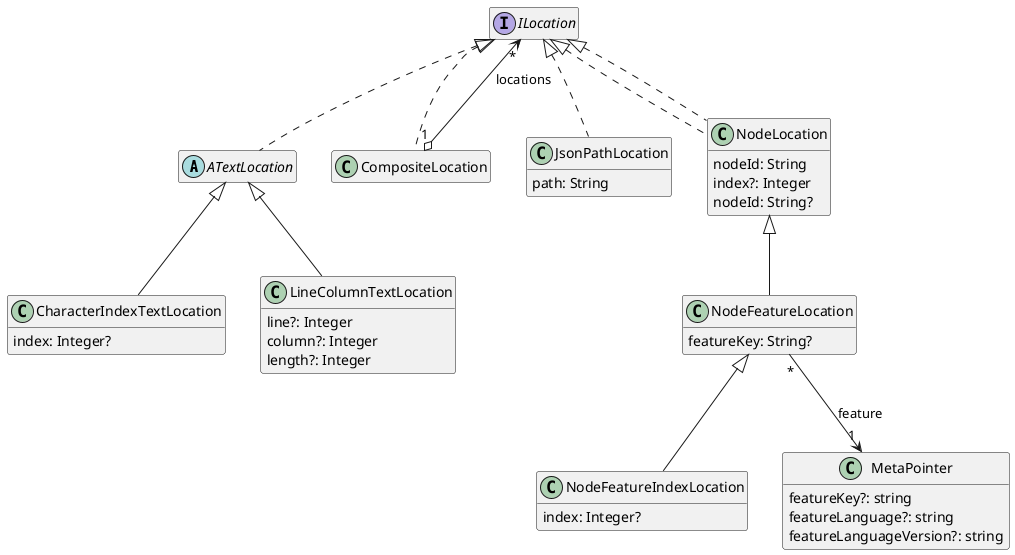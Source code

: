 @startuml
hide empty members

' qualified name: "io.lionweb.util.location"


abstract class ATextLocation implements ILocation

class CharacterIndexTextLocation extends ATextLocation {
  index: Integer?
}

class CompositeLocation implements ILocation

interface ILocation

class JsonPathLocation implements ILocation {
  path: String
}

class LineColumnTextLocation extends ATextLocation {
  line?: Integer
  column?: Integer
  length?: Integer
}

class NodeLocation implements ILocation {
  nodeId: String
  index?: Integer
}

class NodeFeatureIndexLocation extends NodeFeatureLocation {
  index: Integer?
}

class NodeFeatureLocation extends NodeLocation {
  featureKey: String?
}

class NodeLocation implements ILocation {
  nodeId: String?
}

class MetaPointer {
  featureKey?: string
  featureLanguage?: string
  featureLanguageVersion?: string
}
' relations:


NodeFeatureLocation "*" --> "1" MetaPointer: feature

CompositeLocation "1" o--> "*" ILocation: locations








@enduml
